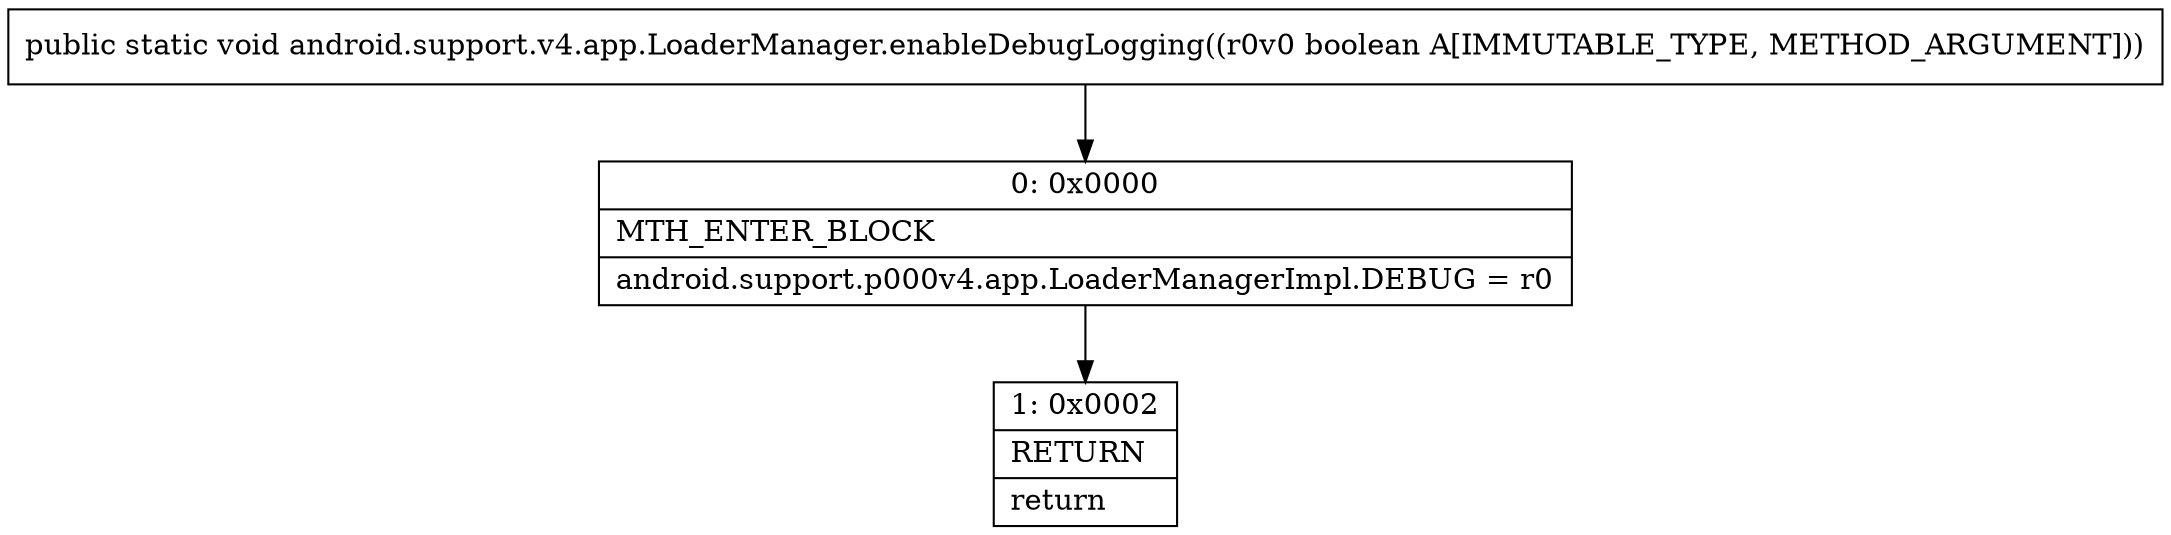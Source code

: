 digraph "CFG forandroid.support.v4.app.LoaderManager.enableDebugLogging(Z)V" {
Node_0 [shape=record,label="{0\:\ 0x0000|MTH_ENTER_BLOCK\l|android.support.p000v4.app.LoaderManagerImpl.DEBUG = r0\l}"];
Node_1 [shape=record,label="{1\:\ 0x0002|RETURN\l|return\l}"];
MethodNode[shape=record,label="{public static void android.support.v4.app.LoaderManager.enableDebugLogging((r0v0 boolean A[IMMUTABLE_TYPE, METHOD_ARGUMENT])) }"];
MethodNode -> Node_0;
Node_0 -> Node_1;
}

